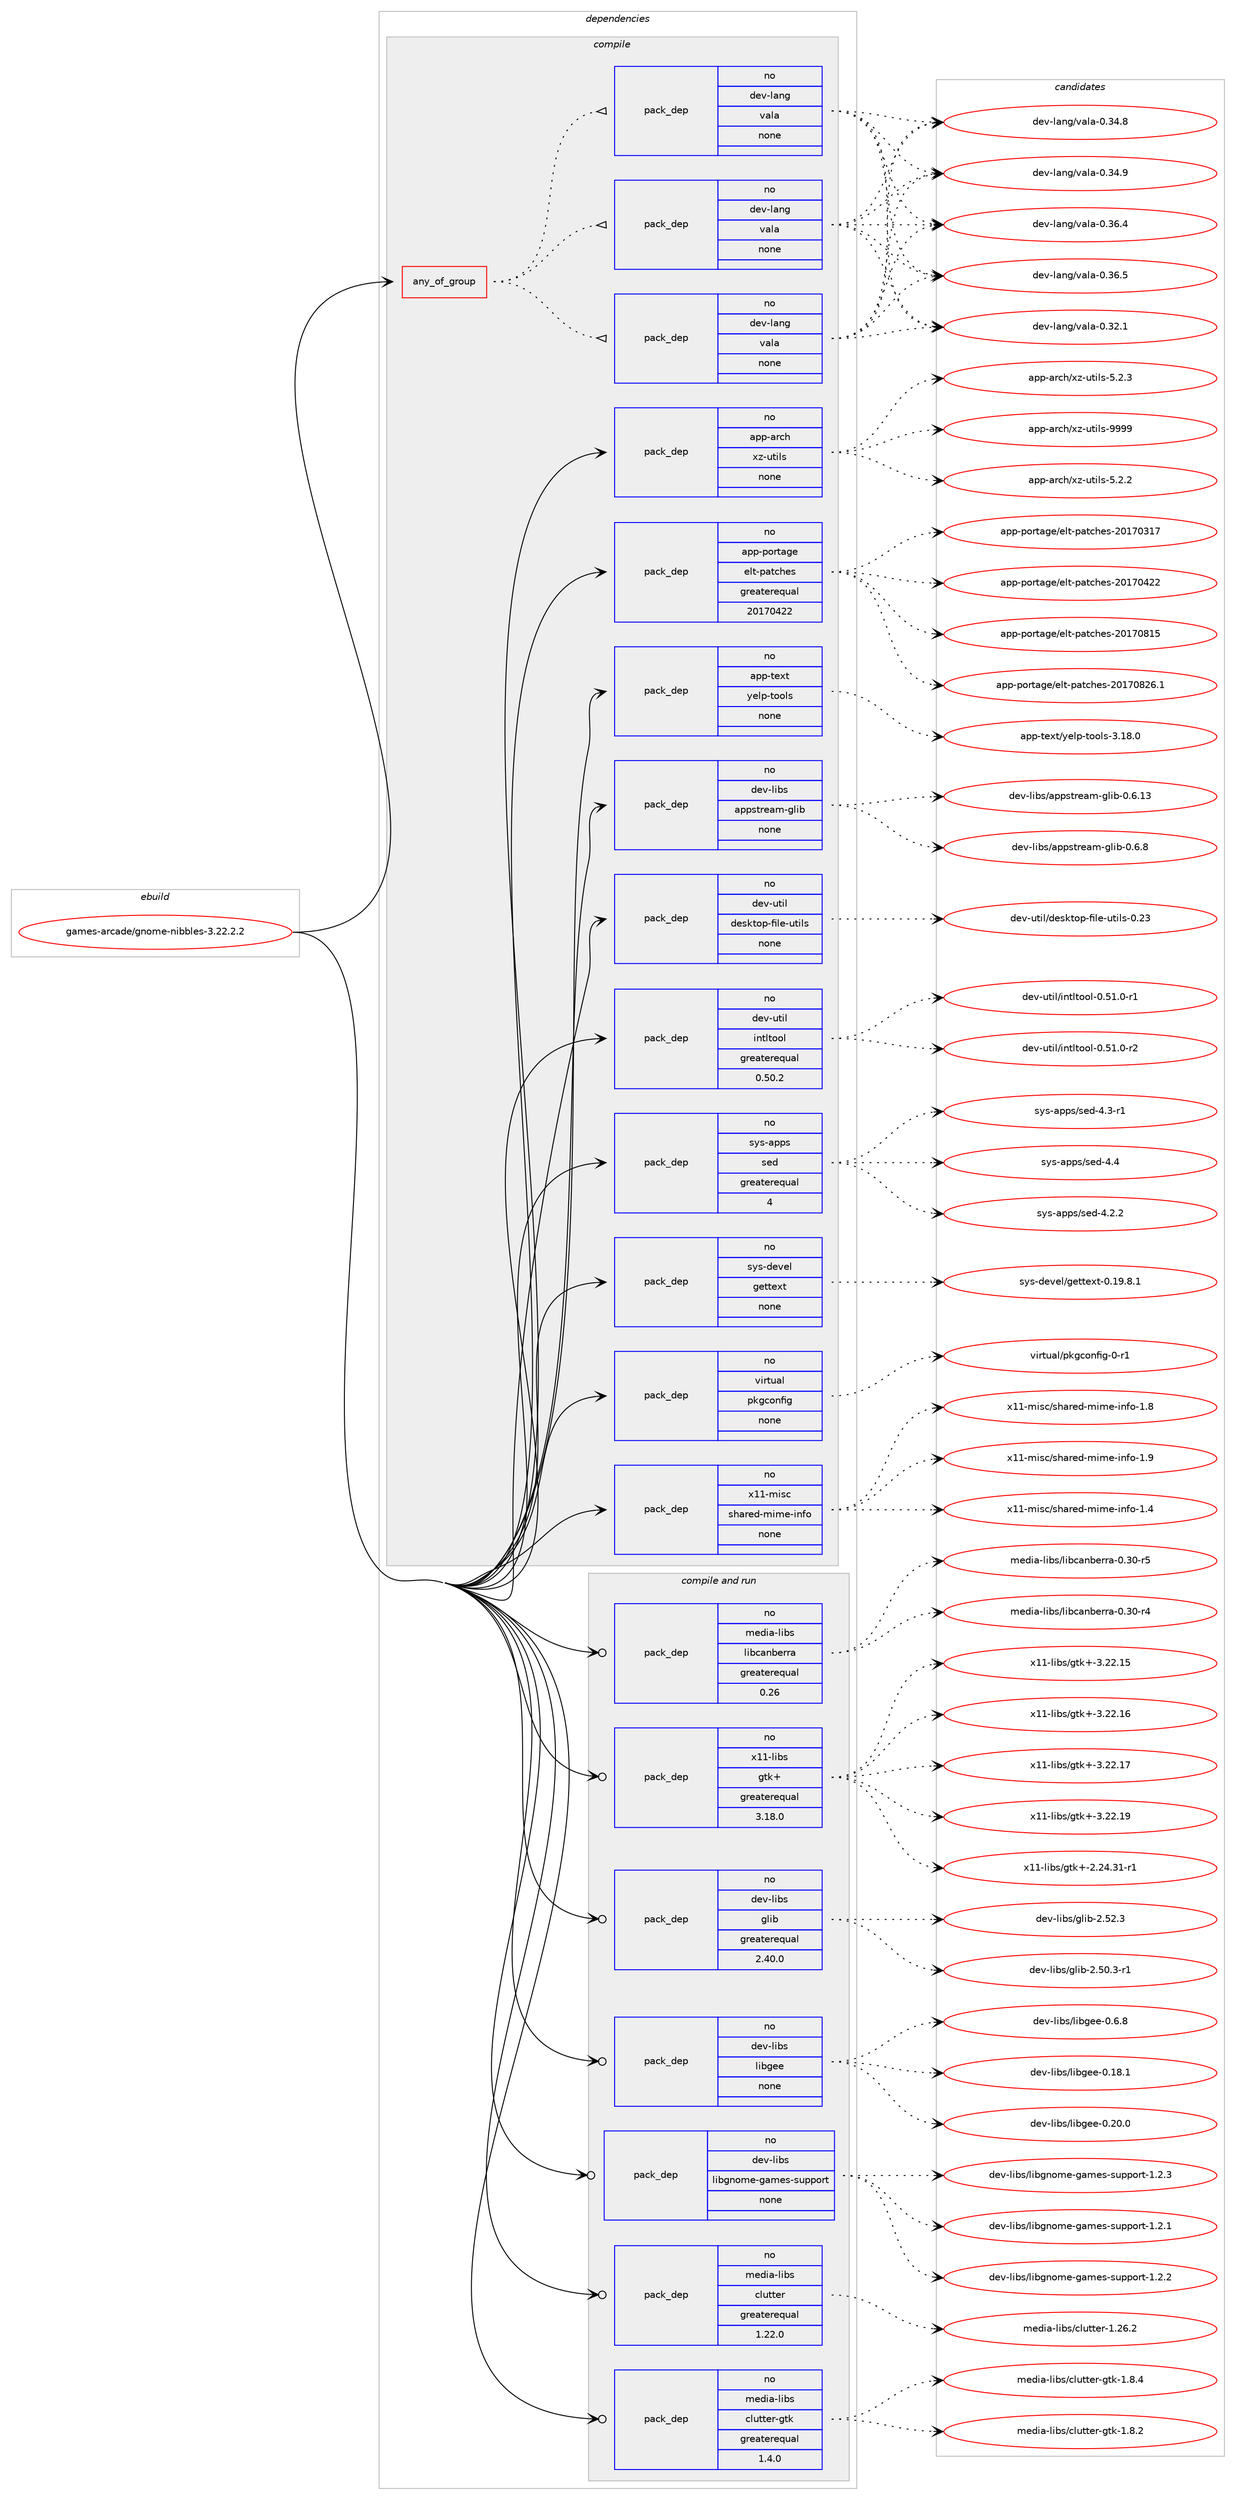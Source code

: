 digraph prolog {

# *************
# Graph options
# *************

newrank=true;
concentrate=true;
compound=true;
graph [rankdir=LR,fontname=Helvetica,fontsize=10,ranksep=1.5];#, ranksep=2.5, nodesep=0.2];
edge  [arrowhead=vee];
node  [fontname=Helvetica,fontsize=10];

# **********
# The ebuild
# **********

subgraph cluster_leftcol {
color=gray;
rank=same;
label=<<i>ebuild</i>>;
id [label="games-arcade/gnome-nibbles-3.22.2.2", color=red, width=4, href="../games-arcade/gnome-nibbles-3.22.2.2.svg"];
}

# ****************
# The dependencies
# ****************

subgraph cluster_midcol {
color=gray;
label=<<i>dependencies</i>>;
subgraph cluster_compile {
fillcolor="#eeeeee";
style=filled;
label=<<i>compile</i>>;
subgraph any4346 {
dependency294047 [label=<<TABLE BORDER="0" CELLBORDER="1" CELLSPACING="0" CELLPADDING="4"><TR><TD CELLPADDING="10">any_of_group</TD></TR></TABLE>>, shape=none, color=red];subgraph pack209943 {
dependency294048 [label=<<TABLE BORDER="0" CELLBORDER="1" CELLSPACING="0" CELLPADDING="4" WIDTH="220"><TR><TD ROWSPAN="6" CELLPADDING="30">pack_dep</TD></TR><TR><TD WIDTH="110">no</TD></TR><TR><TD>dev-lang</TD></TR><TR><TD>vala</TD></TR><TR><TD>none</TD></TR><TR><TD></TD></TR></TABLE>>, shape=none, color=blue];
}
dependency294047:e -> dependency294048:w [weight=20,style="dotted",arrowhead="oinv"];
subgraph pack209944 {
dependency294049 [label=<<TABLE BORDER="0" CELLBORDER="1" CELLSPACING="0" CELLPADDING="4" WIDTH="220"><TR><TD ROWSPAN="6" CELLPADDING="30">pack_dep</TD></TR><TR><TD WIDTH="110">no</TD></TR><TR><TD>dev-lang</TD></TR><TR><TD>vala</TD></TR><TR><TD>none</TD></TR><TR><TD></TD></TR></TABLE>>, shape=none, color=blue];
}
dependency294047:e -> dependency294049:w [weight=20,style="dotted",arrowhead="oinv"];
subgraph pack209945 {
dependency294050 [label=<<TABLE BORDER="0" CELLBORDER="1" CELLSPACING="0" CELLPADDING="4" WIDTH="220"><TR><TD ROWSPAN="6" CELLPADDING="30">pack_dep</TD></TR><TR><TD WIDTH="110">no</TD></TR><TR><TD>dev-lang</TD></TR><TR><TD>vala</TD></TR><TR><TD>none</TD></TR><TR><TD></TD></TR></TABLE>>, shape=none, color=blue];
}
dependency294047:e -> dependency294050:w [weight=20,style="dotted",arrowhead="oinv"];
}
id:e -> dependency294047:w [weight=20,style="solid",arrowhead="vee"];
subgraph pack209946 {
dependency294051 [label=<<TABLE BORDER="0" CELLBORDER="1" CELLSPACING="0" CELLPADDING="4" WIDTH="220"><TR><TD ROWSPAN="6" CELLPADDING="30">pack_dep</TD></TR><TR><TD WIDTH="110">no</TD></TR><TR><TD>app-arch</TD></TR><TR><TD>xz-utils</TD></TR><TR><TD>none</TD></TR><TR><TD></TD></TR></TABLE>>, shape=none, color=blue];
}
id:e -> dependency294051:w [weight=20,style="solid",arrowhead="vee"];
subgraph pack209947 {
dependency294052 [label=<<TABLE BORDER="0" CELLBORDER="1" CELLSPACING="0" CELLPADDING="4" WIDTH="220"><TR><TD ROWSPAN="6" CELLPADDING="30">pack_dep</TD></TR><TR><TD WIDTH="110">no</TD></TR><TR><TD>app-portage</TD></TR><TR><TD>elt-patches</TD></TR><TR><TD>greaterequal</TD></TR><TR><TD>20170422</TD></TR></TABLE>>, shape=none, color=blue];
}
id:e -> dependency294052:w [weight=20,style="solid",arrowhead="vee"];
subgraph pack209948 {
dependency294053 [label=<<TABLE BORDER="0" CELLBORDER="1" CELLSPACING="0" CELLPADDING="4" WIDTH="220"><TR><TD ROWSPAN="6" CELLPADDING="30">pack_dep</TD></TR><TR><TD WIDTH="110">no</TD></TR><TR><TD>app-text</TD></TR><TR><TD>yelp-tools</TD></TR><TR><TD>none</TD></TR><TR><TD></TD></TR></TABLE>>, shape=none, color=blue];
}
id:e -> dependency294053:w [weight=20,style="solid",arrowhead="vee"];
subgraph pack209949 {
dependency294054 [label=<<TABLE BORDER="0" CELLBORDER="1" CELLSPACING="0" CELLPADDING="4" WIDTH="220"><TR><TD ROWSPAN="6" CELLPADDING="30">pack_dep</TD></TR><TR><TD WIDTH="110">no</TD></TR><TR><TD>dev-libs</TD></TR><TR><TD>appstream-glib</TD></TR><TR><TD>none</TD></TR><TR><TD></TD></TR></TABLE>>, shape=none, color=blue];
}
id:e -> dependency294054:w [weight=20,style="solid",arrowhead="vee"];
subgraph pack209950 {
dependency294055 [label=<<TABLE BORDER="0" CELLBORDER="1" CELLSPACING="0" CELLPADDING="4" WIDTH="220"><TR><TD ROWSPAN="6" CELLPADDING="30">pack_dep</TD></TR><TR><TD WIDTH="110">no</TD></TR><TR><TD>dev-util</TD></TR><TR><TD>desktop-file-utils</TD></TR><TR><TD>none</TD></TR><TR><TD></TD></TR></TABLE>>, shape=none, color=blue];
}
id:e -> dependency294055:w [weight=20,style="solid",arrowhead="vee"];
subgraph pack209951 {
dependency294056 [label=<<TABLE BORDER="0" CELLBORDER="1" CELLSPACING="0" CELLPADDING="4" WIDTH="220"><TR><TD ROWSPAN="6" CELLPADDING="30">pack_dep</TD></TR><TR><TD WIDTH="110">no</TD></TR><TR><TD>dev-util</TD></TR><TR><TD>intltool</TD></TR><TR><TD>greaterequal</TD></TR><TR><TD>0.50.2</TD></TR></TABLE>>, shape=none, color=blue];
}
id:e -> dependency294056:w [weight=20,style="solid",arrowhead="vee"];
subgraph pack209952 {
dependency294057 [label=<<TABLE BORDER="0" CELLBORDER="1" CELLSPACING="0" CELLPADDING="4" WIDTH="220"><TR><TD ROWSPAN="6" CELLPADDING="30">pack_dep</TD></TR><TR><TD WIDTH="110">no</TD></TR><TR><TD>sys-apps</TD></TR><TR><TD>sed</TD></TR><TR><TD>greaterequal</TD></TR><TR><TD>4</TD></TR></TABLE>>, shape=none, color=blue];
}
id:e -> dependency294057:w [weight=20,style="solid",arrowhead="vee"];
subgraph pack209953 {
dependency294058 [label=<<TABLE BORDER="0" CELLBORDER="1" CELLSPACING="0" CELLPADDING="4" WIDTH="220"><TR><TD ROWSPAN="6" CELLPADDING="30">pack_dep</TD></TR><TR><TD WIDTH="110">no</TD></TR><TR><TD>sys-devel</TD></TR><TR><TD>gettext</TD></TR><TR><TD>none</TD></TR><TR><TD></TD></TR></TABLE>>, shape=none, color=blue];
}
id:e -> dependency294058:w [weight=20,style="solid",arrowhead="vee"];
subgraph pack209954 {
dependency294059 [label=<<TABLE BORDER="0" CELLBORDER="1" CELLSPACING="0" CELLPADDING="4" WIDTH="220"><TR><TD ROWSPAN="6" CELLPADDING="30">pack_dep</TD></TR><TR><TD WIDTH="110">no</TD></TR><TR><TD>virtual</TD></TR><TR><TD>pkgconfig</TD></TR><TR><TD>none</TD></TR><TR><TD></TD></TR></TABLE>>, shape=none, color=blue];
}
id:e -> dependency294059:w [weight=20,style="solid",arrowhead="vee"];
subgraph pack209955 {
dependency294060 [label=<<TABLE BORDER="0" CELLBORDER="1" CELLSPACING="0" CELLPADDING="4" WIDTH="220"><TR><TD ROWSPAN="6" CELLPADDING="30">pack_dep</TD></TR><TR><TD WIDTH="110">no</TD></TR><TR><TD>x11-misc</TD></TR><TR><TD>shared-mime-info</TD></TR><TR><TD>none</TD></TR><TR><TD></TD></TR></TABLE>>, shape=none, color=blue];
}
id:e -> dependency294060:w [weight=20,style="solid",arrowhead="vee"];
}
subgraph cluster_compileandrun {
fillcolor="#eeeeee";
style=filled;
label=<<i>compile and run</i>>;
subgraph pack209956 {
dependency294061 [label=<<TABLE BORDER="0" CELLBORDER="1" CELLSPACING="0" CELLPADDING="4" WIDTH="220"><TR><TD ROWSPAN="6" CELLPADDING="30">pack_dep</TD></TR><TR><TD WIDTH="110">no</TD></TR><TR><TD>dev-libs</TD></TR><TR><TD>glib</TD></TR><TR><TD>greaterequal</TD></TR><TR><TD>2.40.0</TD></TR></TABLE>>, shape=none, color=blue];
}
id:e -> dependency294061:w [weight=20,style="solid",arrowhead="odotvee"];
subgraph pack209957 {
dependency294062 [label=<<TABLE BORDER="0" CELLBORDER="1" CELLSPACING="0" CELLPADDING="4" WIDTH="220"><TR><TD ROWSPAN="6" CELLPADDING="30">pack_dep</TD></TR><TR><TD WIDTH="110">no</TD></TR><TR><TD>dev-libs</TD></TR><TR><TD>libgee</TD></TR><TR><TD>none</TD></TR><TR><TD></TD></TR></TABLE>>, shape=none, color=blue];
}
id:e -> dependency294062:w [weight=20,style="solid",arrowhead="odotvee"];
subgraph pack209958 {
dependency294063 [label=<<TABLE BORDER="0" CELLBORDER="1" CELLSPACING="0" CELLPADDING="4" WIDTH="220"><TR><TD ROWSPAN="6" CELLPADDING="30">pack_dep</TD></TR><TR><TD WIDTH="110">no</TD></TR><TR><TD>dev-libs</TD></TR><TR><TD>libgnome-games-support</TD></TR><TR><TD>none</TD></TR><TR><TD></TD></TR></TABLE>>, shape=none, color=blue];
}
id:e -> dependency294063:w [weight=20,style="solid",arrowhead="odotvee"];
subgraph pack209959 {
dependency294064 [label=<<TABLE BORDER="0" CELLBORDER="1" CELLSPACING="0" CELLPADDING="4" WIDTH="220"><TR><TD ROWSPAN="6" CELLPADDING="30">pack_dep</TD></TR><TR><TD WIDTH="110">no</TD></TR><TR><TD>media-libs</TD></TR><TR><TD>clutter</TD></TR><TR><TD>greaterequal</TD></TR><TR><TD>1.22.0</TD></TR></TABLE>>, shape=none, color=blue];
}
id:e -> dependency294064:w [weight=20,style="solid",arrowhead="odotvee"];
subgraph pack209960 {
dependency294065 [label=<<TABLE BORDER="0" CELLBORDER="1" CELLSPACING="0" CELLPADDING="4" WIDTH="220"><TR><TD ROWSPAN="6" CELLPADDING="30">pack_dep</TD></TR><TR><TD WIDTH="110">no</TD></TR><TR><TD>media-libs</TD></TR><TR><TD>clutter-gtk</TD></TR><TR><TD>greaterequal</TD></TR><TR><TD>1.4.0</TD></TR></TABLE>>, shape=none, color=blue];
}
id:e -> dependency294065:w [weight=20,style="solid",arrowhead="odotvee"];
subgraph pack209961 {
dependency294066 [label=<<TABLE BORDER="0" CELLBORDER="1" CELLSPACING="0" CELLPADDING="4" WIDTH="220"><TR><TD ROWSPAN="6" CELLPADDING="30">pack_dep</TD></TR><TR><TD WIDTH="110">no</TD></TR><TR><TD>media-libs</TD></TR><TR><TD>libcanberra</TD></TR><TR><TD>greaterequal</TD></TR><TR><TD>0.26</TD></TR></TABLE>>, shape=none, color=blue];
}
id:e -> dependency294066:w [weight=20,style="solid",arrowhead="odotvee"];
subgraph pack209962 {
dependency294067 [label=<<TABLE BORDER="0" CELLBORDER="1" CELLSPACING="0" CELLPADDING="4" WIDTH="220"><TR><TD ROWSPAN="6" CELLPADDING="30">pack_dep</TD></TR><TR><TD WIDTH="110">no</TD></TR><TR><TD>x11-libs</TD></TR><TR><TD>gtk+</TD></TR><TR><TD>greaterequal</TD></TR><TR><TD>3.18.0</TD></TR></TABLE>>, shape=none, color=blue];
}
id:e -> dependency294067:w [weight=20,style="solid",arrowhead="odotvee"];
}
subgraph cluster_run {
fillcolor="#eeeeee";
style=filled;
label=<<i>run</i>>;
}
}

# **************
# The candidates
# **************

subgraph cluster_choices {
rank=same;
color=gray;
label=<<i>candidates</i>>;

subgraph choice209943 {
color=black;
nodesep=1;
choice100101118451089711010347118971089745484651504649 [label="dev-lang/vala-0.32.1", color=red, width=4,href="../dev-lang/vala-0.32.1.svg"];
choice100101118451089711010347118971089745484651524656 [label="dev-lang/vala-0.34.8", color=red, width=4,href="../dev-lang/vala-0.34.8.svg"];
choice100101118451089711010347118971089745484651524657 [label="dev-lang/vala-0.34.9", color=red, width=4,href="../dev-lang/vala-0.34.9.svg"];
choice100101118451089711010347118971089745484651544652 [label="dev-lang/vala-0.36.4", color=red, width=4,href="../dev-lang/vala-0.36.4.svg"];
choice100101118451089711010347118971089745484651544653 [label="dev-lang/vala-0.36.5", color=red, width=4,href="../dev-lang/vala-0.36.5.svg"];
dependency294048:e -> choice100101118451089711010347118971089745484651504649:w [style=dotted,weight="100"];
dependency294048:e -> choice100101118451089711010347118971089745484651524656:w [style=dotted,weight="100"];
dependency294048:e -> choice100101118451089711010347118971089745484651524657:w [style=dotted,weight="100"];
dependency294048:e -> choice100101118451089711010347118971089745484651544652:w [style=dotted,weight="100"];
dependency294048:e -> choice100101118451089711010347118971089745484651544653:w [style=dotted,weight="100"];
}
subgraph choice209944 {
color=black;
nodesep=1;
choice100101118451089711010347118971089745484651504649 [label="dev-lang/vala-0.32.1", color=red, width=4,href="../dev-lang/vala-0.32.1.svg"];
choice100101118451089711010347118971089745484651524656 [label="dev-lang/vala-0.34.8", color=red, width=4,href="../dev-lang/vala-0.34.8.svg"];
choice100101118451089711010347118971089745484651524657 [label="dev-lang/vala-0.34.9", color=red, width=4,href="../dev-lang/vala-0.34.9.svg"];
choice100101118451089711010347118971089745484651544652 [label="dev-lang/vala-0.36.4", color=red, width=4,href="../dev-lang/vala-0.36.4.svg"];
choice100101118451089711010347118971089745484651544653 [label="dev-lang/vala-0.36.5", color=red, width=4,href="../dev-lang/vala-0.36.5.svg"];
dependency294049:e -> choice100101118451089711010347118971089745484651504649:w [style=dotted,weight="100"];
dependency294049:e -> choice100101118451089711010347118971089745484651524656:w [style=dotted,weight="100"];
dependency294049:e -> choice100101118451089711010347118971089745484651524657:w [style=dotted,weight="100"];
dependency294049:e -> choice100101118451089711010347118971089745484651544652:w [style=dotted,weight="100"];
dependency294049:e -> choice100101118451089711010347118971089745484651544653:w [style=dotted,weight="100"];
}
subgraph choice209945 {
color=black;
nodesep=1;
choice100101118451089711010347118971089745484651504649 [label="dev-lang/vala-0.32.1", color=red, width=4,href="../dev-lang/vala-0.32.1.svg"];
choice100101118451089711010347118971089745484651524656 [label="dev-lang/vala-0.34.8", color=red, width=4,href="../dev-lang/vala-0.34.8.svg"];
choice100101118451089711010347118971089745484651524657 [label="dev-lang/vala-0.34.9", color=red, width=4,href="../dev-lang/vala-0.34.9.svg"];
choice100101118451089711010347118971089745484651544652 [label="dev-lang/vala-0.36.4", color=red, width=4,href="../dev-lang/vala-0.36.4.svg"];
choice100101118451089711010347118971089745484651544653 [label="dev-lang/vala-0.36.5", color=red, width=4,href="../dev-lang/vala-0.36.5.svg"];
dependency294050:e -> choice100101118451089711010347118971089745484651504649:w [style=dotted,weight="100"];
dependency294050:e -> choice100101118451089711010347118971089745484651524656:w [style=dotted,weight="100"];
dependency294050:e -> choice100101118451089711010347118971089745484651524657:w [style=dotted,weight="100"];
dependency294050:e -> choice100101118451089711010347118971089745484651544652:w [style=dotted,weight="100"];
dependency294050:e -> choice100101118451089711010347118971089745484651544653:w [style=dotted,weight="100"];
}
subgraph choice209946 {
color=black;
nodesep=1;
choice971121124597114991044712012245117116105108115455346504650 [label="app-arch/xz-utils-5.2.2", color=red, width=4,href="../app-arch/xz-utils-5.2.2.svg"];
choice971121124597114991044712012245117116105108115455346504651 [label="app-arch/xz-utils-5.2.3", color=red, width=4,href="../app-arch/xz-utils-5.2.3.svg"];
choice9711211245971149910447120122451171161051081154557575757 [label="app-arch/xz-utils-9999", color=red, width=4,href="../app-arch/xz-utils-9999.svg"];
dependency294051:e -> choice971121124597114991044712012245117116105108115455346504650:w [style=dotted,weight="100"];
dependency294051:e -> choice971121124597114991044712012245117116105108115455346504651:w [style=dotted,weight="100"];
dependency294051:e -> choice9711211245971149910447120122451171161051081154557575757:w [style=dotted,weight="100"];
}
subgraph choice209947 {
color=black;
nodesep=1;
choice97112112451121111141169710310147101108116451129711699104101115455048495548514955 [label="app-portage/elt-patches-20170317", color=red, width=4,href="../app-portage/elt-patches-20170317.svg"];
choice97112112451121111141169710310147101108116451129711699104101115455048495548525050 [label="app-portage/elt-patches-20170422", color=red, width=4,href="../app-portage/elt-patches-20170422.svg"];
choice97112112451121111141169710310147101108116451129711699104101115455048495548564953 [label="app-portage/elt-patches-20170815", color=red, width=4,href="../app-portage/elt-patches-20170815.svg"];
choice971121124511211111411697103101471011081164511297116991041011154550484955485650544649 [label="app-portage/elt-patches-20170826.1", color=red, width=4,href="../app-portage/elt-patches-20170826.1.svg"];
dependency294052:e -> choice97112112451121111141169710310147101108116451129711699104101115455048495548514955:w [style=dotted,weight="100"];
dependency294052:e -> choice97112112451121111141169710310147101108116451129711699104101115455048495548525050:w [style=dotted,weight="100"];
dependency294052:e -> choice97112112451121111141169710310147101108116451129711699104101115455048495548564953:w [style=dotted,weight="100"];
dependency294052:e -> choice971121124511211111411697103101471011081164511297116991041011154550484955485650544649:w [style=dotted,weight="100"];
}
subgraph choice209948 {
color=black;
nodesep=1;
choice9711211245116101120116471211011081124511611111110811545514649564648 [label="app-text/yelp-tools-3.18.0", color=red, width=4,href="../app-text/yelp-tools-3.18.0.svg"];
dependency294053:e -> choice9711211245116101120116471211011081124511611111110811545514649564648:w [style=dotted,weight="100"];
}
subgraph choice209949 {
color=black;
nodesep=1;
choice1001011184510810598115479711211211511611410197109451031081059845484654464951 [label="dev-libs/appstream-glib-0.6.13", color=red, width=4,href="../dev-libs/appstream-glib-0.6.13.svg"];
choice10010111845108105981154797112112115116114101971094510310810598454846544656 [label="dev-libs/appstream-glib-0.6.8", color=red, width=4,href="../dev-libs/appstream-glib-0.6.8.svg"];
dependency294054:e -> choice1001011184510810598115479711211211511611410197109451031081059845484654464951:w [style=dotted,weight="100"];
dependency294054:e -> choice10010111845108105981154797112112115116114101971094510310810598454846544656:w [style=dotted,weight="100"];
}
subgraph choice209950 {
color=black;
nodesep=1;
choice100101118451171161051084710010111510711611111245102105108101451171161051081154548465051 [label="dev-util/desktop-file-utils-0.23", color=red, width=4,href="../dev-util/desktop-file-utils-0.23.svg"];
dependency294055:e -> choice100101118451171161051084710010111510711611111245102105108101451171161051081154548465051:w [style=dotted,weight="100"];
}
subgraph choice209951 {
color=black;
nodesep=1;
choice1001011184511711610510847105110116108116111111108454846534946484511449 [label="dev-util/intltool-0.51.0-r1", color=red, width=4,href="../dev-util/intltool-0.51.0-r1.svg"];
choice1001011184511711610510847105110116108116111111108454846534946484511450 [label="dev-util/intltool-0.51.0-r2", color=red, width=4,href="../dev-util/intltool-0.51.0-r2.svg"];
dependency294056:e -> choice1001011184511711610510847105110116108116111111108454846534946484511449:w [style=dotted,weight="100"];
dependency294056:e -> choice1001011184511711610510847105110116108116111111108454846534946484511450:w [style=dotted,weight="100"];
}
subgraph choice209952 {
color=black;
nodesep=1;
choice115121115459711211211547115101100455246504650 [label="sys-apps/sed-4.2.2", color=red, width=4,href="../sys-apps/sed-4.2.2.svg"];
choice115121115459711211211547115101100455246514511449 [label="sys-apps/sed-4.3-r1", color=red, width=4,href="../sys-apps/sed-4.3-r1.svg"];
choice11512111545971121121154711510110045524652 [label="sys-apps/sed-4.4", color=red, width=4,href="../sys-apps/sed-4.4.svg"];
dependency294057:e -> choice115121115459711211211547115101100455246504650:w [style=dotted,weight="100"];
dependency294057:e -> choice115121115459711211211547115101100455246514511449:w [style=dotted,weight="100"];
dependency294057:e -> choice11512111545971121121154711510110045524652:w [style=dotted,weight="100"];
}
subgraph choice209953 {
color=black;
nodesep=1;
choice1151211154510010111810110847103101116116101120116454846495746564649 [label="sys-devel/gettext-0.19.8.1", color=red, width=4,href="../sys-devel/gettext-0.19.8.1.svg"];
dependency294058:e -> choice1151211154510010111810110847103101116116101120116454846495746564649:w [style=dotted,weight="100"];
}
subgraph choice209954 {
color=black;
nodesep=1;
choice11810511411611797108471121071039911111010210510345484511449 [label="virtual/pkgconfig-0-r1", color=red, width=4,href="../virtual/pkgconfig-0-r1.svg"];
dependency294059:e -> choice11810511411611797108471121071039911111010210510345484511449:w [style=dotted,weight="100"];
}
subgraph choice209955 {
color=black;
nodesep=1;
choice120494945109105115994711510497114101100451091051091014510511010211145494652 [label="x11-misc/shared-mime-info-1.4", color=red, width=4,href="../x11-misc/shared-mime-info-1.4.svg"];
choice120494945109105115994711510497114101100451091051091014510511010211145494656 [label="x11-misc/shared-mime-info-1.8", color=red, width=4,href="../x11-misc/shared-mime-info-1.8.svg"];
choice120494945109105115994711510497114101100451091051091014510511010211145494657 [label="x11-misc/shared-mime-info-1.9", color=red, width=4,href="../x11-misc/shared-mime-info-1.9.svg"];
dependency294060:e -> choice120494945109105115994711510497114101100451091051091014510511010211145494652:w [style=dotted,weight="100"];
dependency294060:e -> choice120494945109105115994711510497114101100451091051091014510511010211145494656:w [style=dotted,weight="100"];
dependency294060:e -> choice120494945109105115994711510497114101100451091051091014510511010211145494657:w [style=dotted,weight="100"];
}
subgraph choice209956 {
color=black;
nodesep=1;
choice10010111845108105981154710310810598455046534846514511449 [label="dev-libs/glib-2.50.3-r1", color=red, width=4,href="../dev-libs/glib-2.50.3-r1.svg"];
choice1001011184510810598115471031081059845504653504651 [label="dev-libs/glib-2.52.3", color=red, width=4,href="../dev-libs/glib-2.52.3.svg"];
dependency294061:e -> choice10010111845108105981154710310810598455046534846514511449:w [style=dotted,weight="100"];
dependency294061:e -> choice1001011184510810598115471031081059845504653504651:w [style=dotted,weight="100"];
}
subgraph choice209957 {
color=black;
nodesep=1;
choice1001011184510810598115471081059810310110145484649564649 [label="dev-libs/libgee-0.18.1", color=red, width=4,href="../dev-libs/libgee-0.18.1.svg"];
choice1001011184510810598115471081059810310110145484650484648 [label="dev-libs/libgee-0.20.0", color=red, width=4,href="../dev-libs/libgee-0.20.0.svg"];
choice10010111845108105981154710810598103101101454846544656 [label="dev-libs/libgee-0.6.8", color=red, width=4,href="../dev-libs/libgee-0.6.8.svg"];
dependency294062:e -> choice1001011184510810598115471081059810310110145484649564649:w [style=dotted,weight="100"];
dependency294062:e -> choice1001011184510810598115471081059810310110145484650484648:w [style=dotted,weight="100"];
dependency294062:e -> choice10010111845108105981154710810598103101101454846544656:w [style=dotted,weight="100"];
}
subgraph choice209958 {
color=black;
nodesep=1;
choice10010111845108105981154710810598103110111109101451039710910111545115117112112111114116454946504649 [label="dev-libs/libgnome-games-support-1.2.1", color=red, width=4,href="../dev-libs/libgnome-games-support-1.2.1.svg"];
choice10010111845108105981154710810598103110111109101451039710910111545115117112112111114116454946504650 [label="dev-libs/libgnome-games-support-1.2.2", color=red, width=4,href="../dev-libs/libgnome-games-support-1.2.2.svg"];
choice10010111845108105981154710810598103110111109101451039710910111545115117112112111114116454946504651 [label="dev-libs/libgnome-games-support-1.2.3", color=red, width=4,href="../dev-libs/libgnome-games-support-1.2.3.svg"];
dependency294063:e -> choice10010111845108105981154710810598103110111109101451039710910111545115117112112111114116454946504649:w [style=dotted,weight="100"];
dependency294063:e -> choice10010111845108105981154710810598103110111109101451039710910111545115117112112111114116454946504650:w [style=dotted,weight="100"];
dependency294063:e -> choice10010111845108105981154710810598103110111109101451039710910111545115117112112111114116454946504651:w [style=dotted,weight="100"];
}
subgraph choice209959 {
color=black;
nodesep=1;
choice109101100105974510810598115479910811711611610111445494650544650 [label="media-libs/clutter-1.26.2", color=red, width=4,href="../media-libs/clutter-1.26.2.svg"];
dependency294064:e -> choice109101100105974510810598115479910811711611610111445494650544650:w [style=dotted,weight="100"];
}
subgraph choice209960 {
color=black;
nodesep=1;
choice109101100105974510810598115479910811711611610111445103116107454946564650 [label="media-libs/clutter-gtk-1.8.2", color=red, width=4,href="../media-libs/clutter-gtk-1.8.2.svg"];
choice109101100105974510810598115479910811711611610111445103116107454946564652 [label="media-libs/clutter-gtk-1.8.4", color=red, width=4,href="../media-libs/clutter-gtk-1.8.4.svg"];
dependency294065:e -> choice109101100105974510810598115479910811711611610111445103116107454946564650:w [style=dotted,weight="100"];
dependency294065:e -> choice109101100105974510810598115479910811711611610111445103116107454946564652:w [style=dotted,weight="100"];
}
subgraph choice209961 {
color=black;
nodesep=1;
choice10910110010597451081059811547108105989997110981011141149745484651484511452 [label="media-libs/libcanberra-0.30-r4", color=red, width=4,href="../media-libs/libcanberra-0.30-r4.svg"];
choice10910110010597451081059811547108105989997110981011141149745484651484511453 [label="media-libs/libcanberra-0.30-r5", color=red, width=4,href="../media-libs/libcanberra-0.30-r5.svg"];
dependency294066:e -> choice10910110010597451081059811547108105989997110981011141149745484651484511452:w [style=dotted,weight="100"];
dependency294066:e -> choice10910110010597451081059811547108105989997110981011141149745484651484511453:w [style=dotted,weight="100"];
}
subgraph choice209962 {
color=black;
nodesep=1;
choice12049494510810598115471031161074345504650524651494511449 [label="x11-libs/gtk+-2.24.31-r1", color=red, width=4,href="../x11-libs/gtk+-2.24.31-r1.svg"];
choice1204949451081059811547103116107434551465050464953 [label="x11-libs/gtk+-3.22.15", color=red, width=4,href="../x11-libs/gtk+-3.22.15.svg"];
choice1204949451081059811547103116107434551465050464954 [label="x11-libs/gtk+-3.22.16", color=red, width=4,href="../x11-libs/gtk+-3.22.16.svg"];
choice1204949451081059811547103116107434551465050464955 [label="x11-libs/gtk+-3.22.17", color=red, width=4,href="../x11-libs/gtk+-3.22.17.svg"];
choice1204949451081059811547103116107434551465050464957 [label="x11-libs/gtk+-3.22.19", color=red, width=4,href="../x11-libs/gtk+-3.22.19.svg"];
dependency294067:e -> choice12049494510810598115471031161074345504650524651494511449:w [style=dotted,weight="100"];
dependency294067:e -> choice1204949451081059811547103116107434551465050464953:w [style=dotted,weight="100"];
dependency294067:e -> choice1204949451081059811547103116107434551465050464954:w [style=dotted,weight="100"];
dependency294067:e -> choice1204949451081059811547103116107434551465050464955:w [style=dotted,weight="100"];
dependency294067:e -> choice1204949451081059811547103116107434551465050464957:w [style=dotted,weight="100"];
}
}

}
